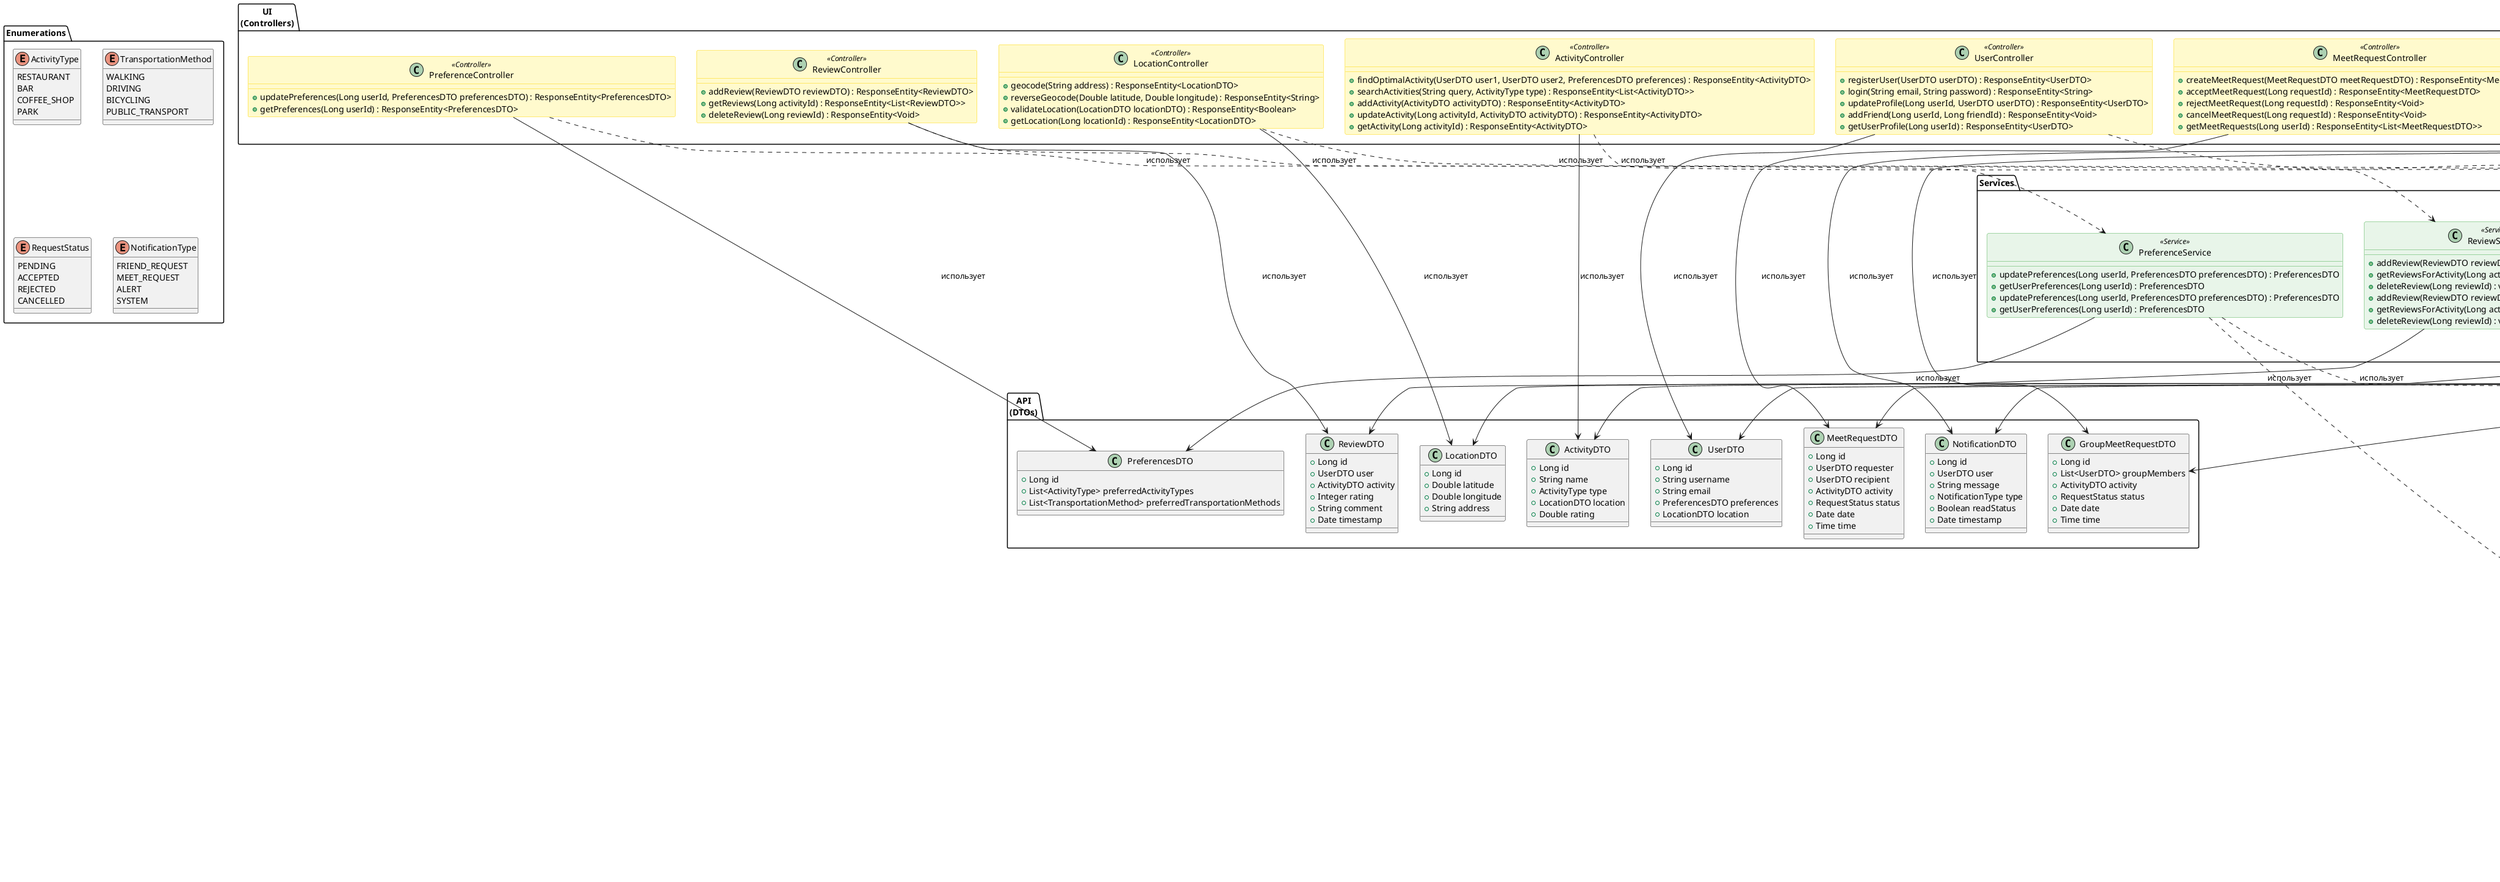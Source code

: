 @startuml
top to bottom direction

skinparam class {
    BackgroundColor<<Repository>> #F0F8FF
    BorderColor<<Repository>> #1E90FF
    FontColor<<Repository>> black

    BackgroundColor<<Service>> #E8F5E9
    BorderColor<<Service>> #4CAF50
    FontColor<<Service>> black

    BackgroundColor<<Controller>> #FFFACD
    BorderColor<<Controller>> #FFD700
    FontColor<<Controller>> black

    BackgroundColor<<DTO>> #F5F5DC
    BorderColor<<DTO>> #D2B48C
    FontColor<<DTO>> black

    BackgroundColor<<Model>> #E6E6FA
    BorderColor<<Model>> #9370DB
    FontColor<<Model>> black

    BackgroundColor<<Enum>> #FAEBD7
    BorderColor<<Enum>> #DEB887
    FontColor<<Enum>> black
}

package "Enumerations" as enums {

    enum ActivityType {
        RESTAURANT
        BAR
        COFFEE_SHOP
        PARK
    }

    enum TransportationMethod {
        WALKING
        DRIVING
        BICYCLING
        PUBLIC_TRANSPORT
    }

    enum RequestStatus {
        PENDING
        ACCEPTED
        REJECTED
        CANCELLED
    }

    enum NotificationType {
        FRIEND_REQUEST
        MEET_REQUEST
        ALERT
        SYSTEM
    }

}

package "Data\n(Models)" as model {

    class User {
        + Long id
        + String username
        + String email
        + String password
        + Preferences preferences
        + Location location
        + List<User> friends
        + List<Review> reviews
        + List<Notification> notifications
    }

    class Location {
        + Long id
        + Double latitude
        + Double longitude
        + String address
    }

    class Activity {
        + Long id
        + String name
        + ActivityType type
        + Location location
        + Double rating
        + List<Review> reviews
    }

    class Preferences {
        + Long id
        + List<ActivityType> preferredActivityTypes
        + List<TransportationMethod> preferredTransportationMethods
    }

    class MeetRequest {
        + Long id
        + User requester
        + User recipient
        + Activity activity
        + RequestStatus status
        + Date date
        + Time time
    }

    class Notification {
        + Long id
        + User user
        + String message
        + NotificationType type
        + Boolean readStatus
        + Date timestamp
    }

    class Review {
        + Long id
        + User user
        + Activity activity
        + Integer rating
        + String comment
        + Date timestamp
    }

    class GroupMeetRequest {
        + Long id
        + List<User> groupMembers
        + Activity activity
        + RequestStatus status
        + Date date
        + Time time
    }

}

package "API\n(DTOs)" as api {

    class UserDTO {
        + Long id
        + String username
        + String email
        + PreferencesDTO preferences
        + LocationDTO location
    }

    class ActivityDTO {
        + Long id
        + String name
        + ActivityType type
        + LocationDTO location
        + Double rating
    }

    class MeetRequestDTO {
        + Long id
        + UserDTO requester
        + UserDTO recipient
        + ActivityDTO activity
        + RequestStatus status
        + Date date
        + Time time
    }

    class NotificationDTO {
        + Long id
        + UserDTO user
        + String message
        + NotificationType type
        + Boolean readStatus
        + Date timestamp
    }

    class ReviewDTO {
        + Long id
        + UserDTO user
        + ActivityDTO activity
        + Integer rating
        + String comment
        + Date timestamp
    }

    class GroupMeetRequestDTO {
        + Long id
        + List<UserDTO> groupMembers
        + ActivityDTO activity
        + RequestStatus status
        + Date date
        + Time time
    }

    class PreferencesDTO {
        + Long id
        + List<ActivityType> preferredActivityTypes
        + List<TransportationMethod> preferredTransportationMethods
    }

    class LocationDTO {
        + Long id
        + Double latitude
        + Double longitude
        + String address
    }

}

package "Data\n(Repositories)" as repository {

    interface JpaRepository <<Repository>> {
        + <T> List<T> findAll()
        + <S extends T> S save(S entity)
        + void delete(T entity)
        + Optional<T> findById(Long id)
    }

    interface UserRepository <<Repository>> extends JpaRepository<User, Long> {
    }

    interface ActivityRepository <<Repository>> extends JpaRepository<Activity, Long> {
    }

    interface MeetRequestRepository <<Repository>> extends JpaRepository<MeetRequest, Long> {
    }

    interface NotificationRepository <<Repository>> extends JpaRepository<Notification, Long> {
    }

    interface ReviewRepository <<Repository>> extends JpaRepository<Review, Long> {
    }

    interface PreferencesRepository <<Repository>> extends JpaRepository<Preferences, Long> {
    }

    interface LocationRepository <<Repository>> extends JpaRepository<Location, Long> {
    }

    interface GroupMeetRequestRepository <<Repository>> extends JpaRepository<GroupMeetRequest, Long> {
    }

}

package "Services" as service {

    class UserService <<Service>> {
        + registerUser(UserDTO userDTO) : UserDTO
        + authenticateUser(String email, String password) : String
        + updateProfile(Long userId, UserDTO userDTO) : UserDTO
        + manageFriends(Long userId, Long friendId) : void
        + getUserById(Long userId) : UserDTO
    }

    class ActivityService <<Service>> {
        + findOptimalActivity(User user1, User user2, Preferences preferences) : ActivityDTO
        + searchActivities(String query, ActivityType type) : List<ActivityDTO>
        + addActivity(ActivityDTO activityDTO) : ActivityDTO
        + updateActivity(Long activityId, ActivityDTO activityDTO) : ActivityDTO
        + getActivityById(Long activityId) : ActivityDTO
    }

    class MeetRequestService <<Service>> {
        + createMeetRequest(MeetRequestDTO meetRequestDTO) : MeetRequestDTO
        + acceptMeetRequest(Long requestId) : MeetRequestDTO
        + rejectMeetRequest(Long requestId) : void
        + cancelMeetRequest(Long requestId) : void
        + getMeetRequestsForUser(Long userId) : List<MeetRequestDTO>
    }

    class NotificationService <<Service>> {
        + sendNotification(NotificationDTO notificationDTO) : NotificationDTO
        + markAsRead(Long notificationId) : void
        + getUserNotifications(Long userId) : List<NotificationDTO>
    }

    class ETAService <<Service>> {
        + calculateETA(Location origin, Location destination, TransportationMethod method) : ETAResponse
        + getRealTimeTraffic(Location origin, Location destination) : TrafficData
    }

    class ReviewService <<Service>> {
        + addReview(ReviewDTO reviewDTO) : ReviewDTO
        + getReviewsForActivity(Long activityId) : List<ReviewDTO>
        + deleteReview(Long reviewId) : void
    }

    class GroupMeetRequestService <<Service>> {
        + createGroupMeetRequest(GroupMeetRequestDTO groupMeetRequestDTO) : GroupMeetRequestDTO
        + manageGroupMembers(Long groupRequestId, List<Long> memberIds) : void
        + calculateGroupMidpoint(List<User> groupMembers) : ActivityDTO
        + getGroupMeetRequests(Long userId) : List<GroupMeetRequestDTO>
    }

    class PreferenceService <<Service>> {
        + updatePreferences(Long userId, PreferencesDTO preferencesDTO) : PreferencesDTO
        + getUserPreferences(Long userId) : PreferencesDTO
    }

    class LocationService <<Service>> {
        + geocodeAddress(String address) : Location
        + reverseGeocode(Double latitude, Double longitude) : String
        + validateLocation(LocationDTO locationDTO) : boolean
        + getLocationById(Long locationId) : LocationDTO
    }

}

package "UI\n(Controllers)" as ui {

    class UserController <<Controller>> {
        + registerUser(UserDTO userDTO) : ResponseEntity<UserDTO>
        + login(String email, String password) : ResponseEntity<String>
        + updateProfile(Long userId, UserDTO userDTO) : ResponseEntity<UserDTO>
        + addFriend(Long userId, Long friendId) : ResponseEntity<Void>
        + getUserProfile(Long userId) : ResponseEntity<UserDTO>
    }

    class ActivityController <<Controller>> {
        + findOptimalActivity(UserDTO user1, UserDTO user2, PreferencesDTO preferences) : ResponseEntity<ActivityDTO>
        + searchActivities(String query, ActivityType type) : ResponseEntity<List<ActivityDTO>>
        + addActivity(ActivityDTO activityDTO) : ResponseEntity<ActivityDTO>
        + updateActivity(Long activityId, ActivityDTO activityDTO) : ResponseEntity<ActivityDTO>
        + getActivity(Long activityId) : ResponseEntity<ActivityDTO>
    }

    class MeetRequestController <<Controller>> {
        + createMeetRequest(MeetRequestDTO meetRequestDTO) : ResponseEntity<MeetRequestDTO>
        + acceptMeetRequest(Long requestId) : ResponseEntity<MeetRequestDTO>
        + rejectMeetRequest(Long requestId) : ResponseEntity<Void>
        + cancelMeetRequest(Long requestId) : ResponseEntity<Void>
        + getMeetRequests(Long userId) : ResponseEntity<List<MeetRequestDTO>>
    }

    class NotificationController <<Controller>> {
        + sendNotification(NotificationDTO notificationDTO) : ResponseEntity<NotificationDTO>
        + markAsRead(Long notificationId) : ResponseEntity<Void>
        + getNotifications(Long userId) : ResponseEntity<List<NotificationDTO>>
    }

    class ReviewController <<Controller>> {
        + addReview(ReviewDTO reviewDTO) : ResponseEntity<ReviewDTO>
        + getReviews(Long activityId) : ResponseEntity<List<ReviewDTO>>
        + deleteReview(Long reviewId) : ResponseEntity<Void>
    }

    class GroupMeetRequestController <<Controller>> {
        + createGroupMeetRequest(GroupMeetRequestDTO groupMeetRequestDTO) : ResponseEntity<GroupMeetRequestDTO>
        + manageGroupMembers(Long groupRequestId, List<Long> memberIds) : ResponseEntity<Void>
        + calculateGroupMidpoint(List<UserDTO> groupMembers) : ResponseEntity<ActivityDTO>
        + getGroupMeetRequests(Long userId) : ResponseEntity<List<GroupMeetRequestDTO>>
    }

    class PreferenceController <<Controller>> {
        + updatePreferences(Long userId, PreferencesDTO preferencesDTO) : ResponseEntity<PreferencesDTO>
        + getPreferences(Long userId) : ResponseEntity<PreferencesDTO>
    }

    class LocationController <<Controller>> {
        + geocode(String address) : ResponseEntity<LocationDTO>
        + reverseGeocode(Double latitude, Double longitude) : ResponseEntity<String>
        + validateLocation(LocationDTO locationDTO) : ResponseEntity<Boolean>
        + getLocation(Long locationId) : ResponseEntity<LocationDTO>
    }
}

package "Services" as service {

    class UserService <<Service>> {
        + registerUser(UserDTO userDTO) : UserDTO
        + authenticateUser(String email, String password) : String
        + updateProfile(Long userId, UserDTO userDTO) : UserDTO
        + manageFriends(Long userId, Long friendId) : void
        + getUserById(Long userId) : UserDTO
    }

    class ActivityService <<Service>> {
        + findOptimalActivity(User user1, User user2, Preferences preferences) : ActivityDTO
        + searchActivities(String query, ActivityType type) : List<ActivityDTO>
        + addActivity(ActivityDTO activityDTO) : ActivityDTO
        + updateActivity(Long activityId, ActivityDTO activityDTO) : ActivityDTO
        + getActivityById(Long activityId) : ActivityDTO
    }

    class MeetRequestService <<Service>> {
        + createMeetRequest(MeetRequestDTO meetRequestDTO) : MeetRequestDTO
        + acceptMeetRequest(Long requestId) : MeetRequestDTO
        + rejectMeetRequest(Long requestId) : void
        + cancelMeetRequest(Long requestId) : void
        + getMeetRequestsForUser(Long userId) : List<MeetRequestDTO>
    }

    class NotificationService <<Service>> {
        + sendNotification(NotificationDTO notificationDTO) : NotificationDTO
        + markAsRead(Long notificationId) : void
        + getUserNotifications(Long userId) : List<NotificationDTO>
    }

    class ETAService <<Service>> {
        + calculateETA(Location origin, Location destination, TransportationMethod method) : ETAResponse
        + getRealTimeTraffic(Location origin, Location destination) : TrafficData
    }

    class ReviewService <<Service>> {
        + addReview(ReviewDTO reviewDTO) : ReviewDTO
        + getReviewsForActivity(Long activityId) : List<ReviewDTO>
        + deleteReview(Long reviewId) : void
    }

    class GroupMeetRequestService <<Service>> {
        + createGroupMeetRequest(GroupMeetRequestDTO groupMeetRequestDTO) : GroupMeetRequestDTO
        + manageGroupMembers(Long groupRequestId, List<Long> memberIds) : void
        + calculateGroupMidpoint(List<User> groupMembers) : ActivityDTO
        + getGroupMeetRequests(Long userId) : List<GroupMeetRequestDTO>
    }

    class PreferenceService <<Service>> {
        + updatePreferences(Long userId, PreferencesDTO preferencesDTO) : PreferencesDTO
        + getUserPreferences(Long userId) : PreferencesDTO
    }

    class LocationService <<Service>> {
        + geocodeAddress(String address) : Location
        + reverseGeocode(Double latitude, Double longitude) : String
        + validateLocation(LocationDTO locationDTO) : boolean
        + getLocationById(Long locationId) : LocationDTO
    }

}

package "Data\n(Repositories)" as repository {

    interface UserRepository <<Repository>> extends JpaRepository<User, Long> {
    }

    interface ActivityRepository <<Repository>> extends JpaRepository<Activity, Long> {
    }

    interface MeetRequestRepository <<Repository>> extends JpaRepository<MeetRequest, Long> {
    }

    interface NotificationRepository <<Repository>> extends JpaRepository<Notification, Long> {
    }

    interface ReviewRepository <<Repository>> extends JpaRepository<Review, Long> {
    }

    interface PreferencesRepository <<Repository>> extends JpaRepository<Preferences, Long> {
    }

    interface LocationRepository <<Repository>> extends JpaRepository<Location, Long> {
    }

    interface GroupMeetRequestRepository <<Repository>> extends JpaRepository<GroupMeetRequest, Long> {
    }

}

UserController ..> UserService : использует
ActivityController ..> ActivityService : использует
MeetRequestController ..> MeetRequestService : использует
NotificationController ..> NotificationService : использует
ReviewController ..> ReviewService : использует
GroupMeetRequestController ..> GroupMeetRequestService : использует
PreferenceController ..> PreferenceService : использует
LocationController ..> LocationService : использует

UserService ..> UserRepository : использует
ActivityService ..> ActivityRepository : использует
MeetRequestService ..> MeetRequestRepository : использует
NotificationService ..> NotificationRepository : использует
ReviewService ..> ReviewRepository : использует
GroupMeetRequestService ..> GroupMeetRequestRepository : использует
PreferenceService ..> PreferencesRepository : использует
LocationService ..> LocationRepository : использует

UserService ..> User : работает с
ActivityService ..> Activity : работает с
MeetRequestService ..> MeetRequest : работает с
NotificationService ..> Notification : работает с
ReviewService ..> Review : работает с
GroupMeetRequestService ..> GroupMeetRequest : работает с
PreferenceService ..> Preferences : работает с
LocationService ..> Location : работает с

User "1" --> "1" Preferences : имеет
User "1" --> "1" Location : имеет
User "0..*" --> "0..*" User : друзья
User "0..*" --> "0..*" Review : пишет
User "0..*" --> "0..*" Notification : получает
Activity "1" --> "0..*" Review : имеет
MeetRequest "1" --> "1" User : requester
MeetRequest "1" --> "1" User : recipient
MeetRequest "1" --> "1" Activity : назначена
GroupMeetRequest "1" --> "0..*" User : участники
GroupMeetRequest "1" --> "1" Activity : назначена

UserController --> UserDTO : использует
ActivityController --> ActivityDTO : использует
MeetRequestController --> MeetRequestDTO : использует
NotificationController --> NotificationDTO : использует
ReviewController --> ReviewDTO : использует
GroupMeetRequestController --> GroupMeetRequestDTO : использует
PreferenceController --> PreferencesDTO : использует
LocationController --> LocationDTO : использует

UserService --> UserDTO : использует
ActivityService --> ActivityDTO : использует
MeetRequestService --> MeetRequestDTO : использует
NotificationService --> NotificationDTO : использует
ReviewService --> ReviewDTO : использует
GroupMeetRequestService --> GroupMeetRequestDTO : использует
PreferenceService --> PreferencesDTO : использует
LocationService --> LocationDTO : использует

@enduml